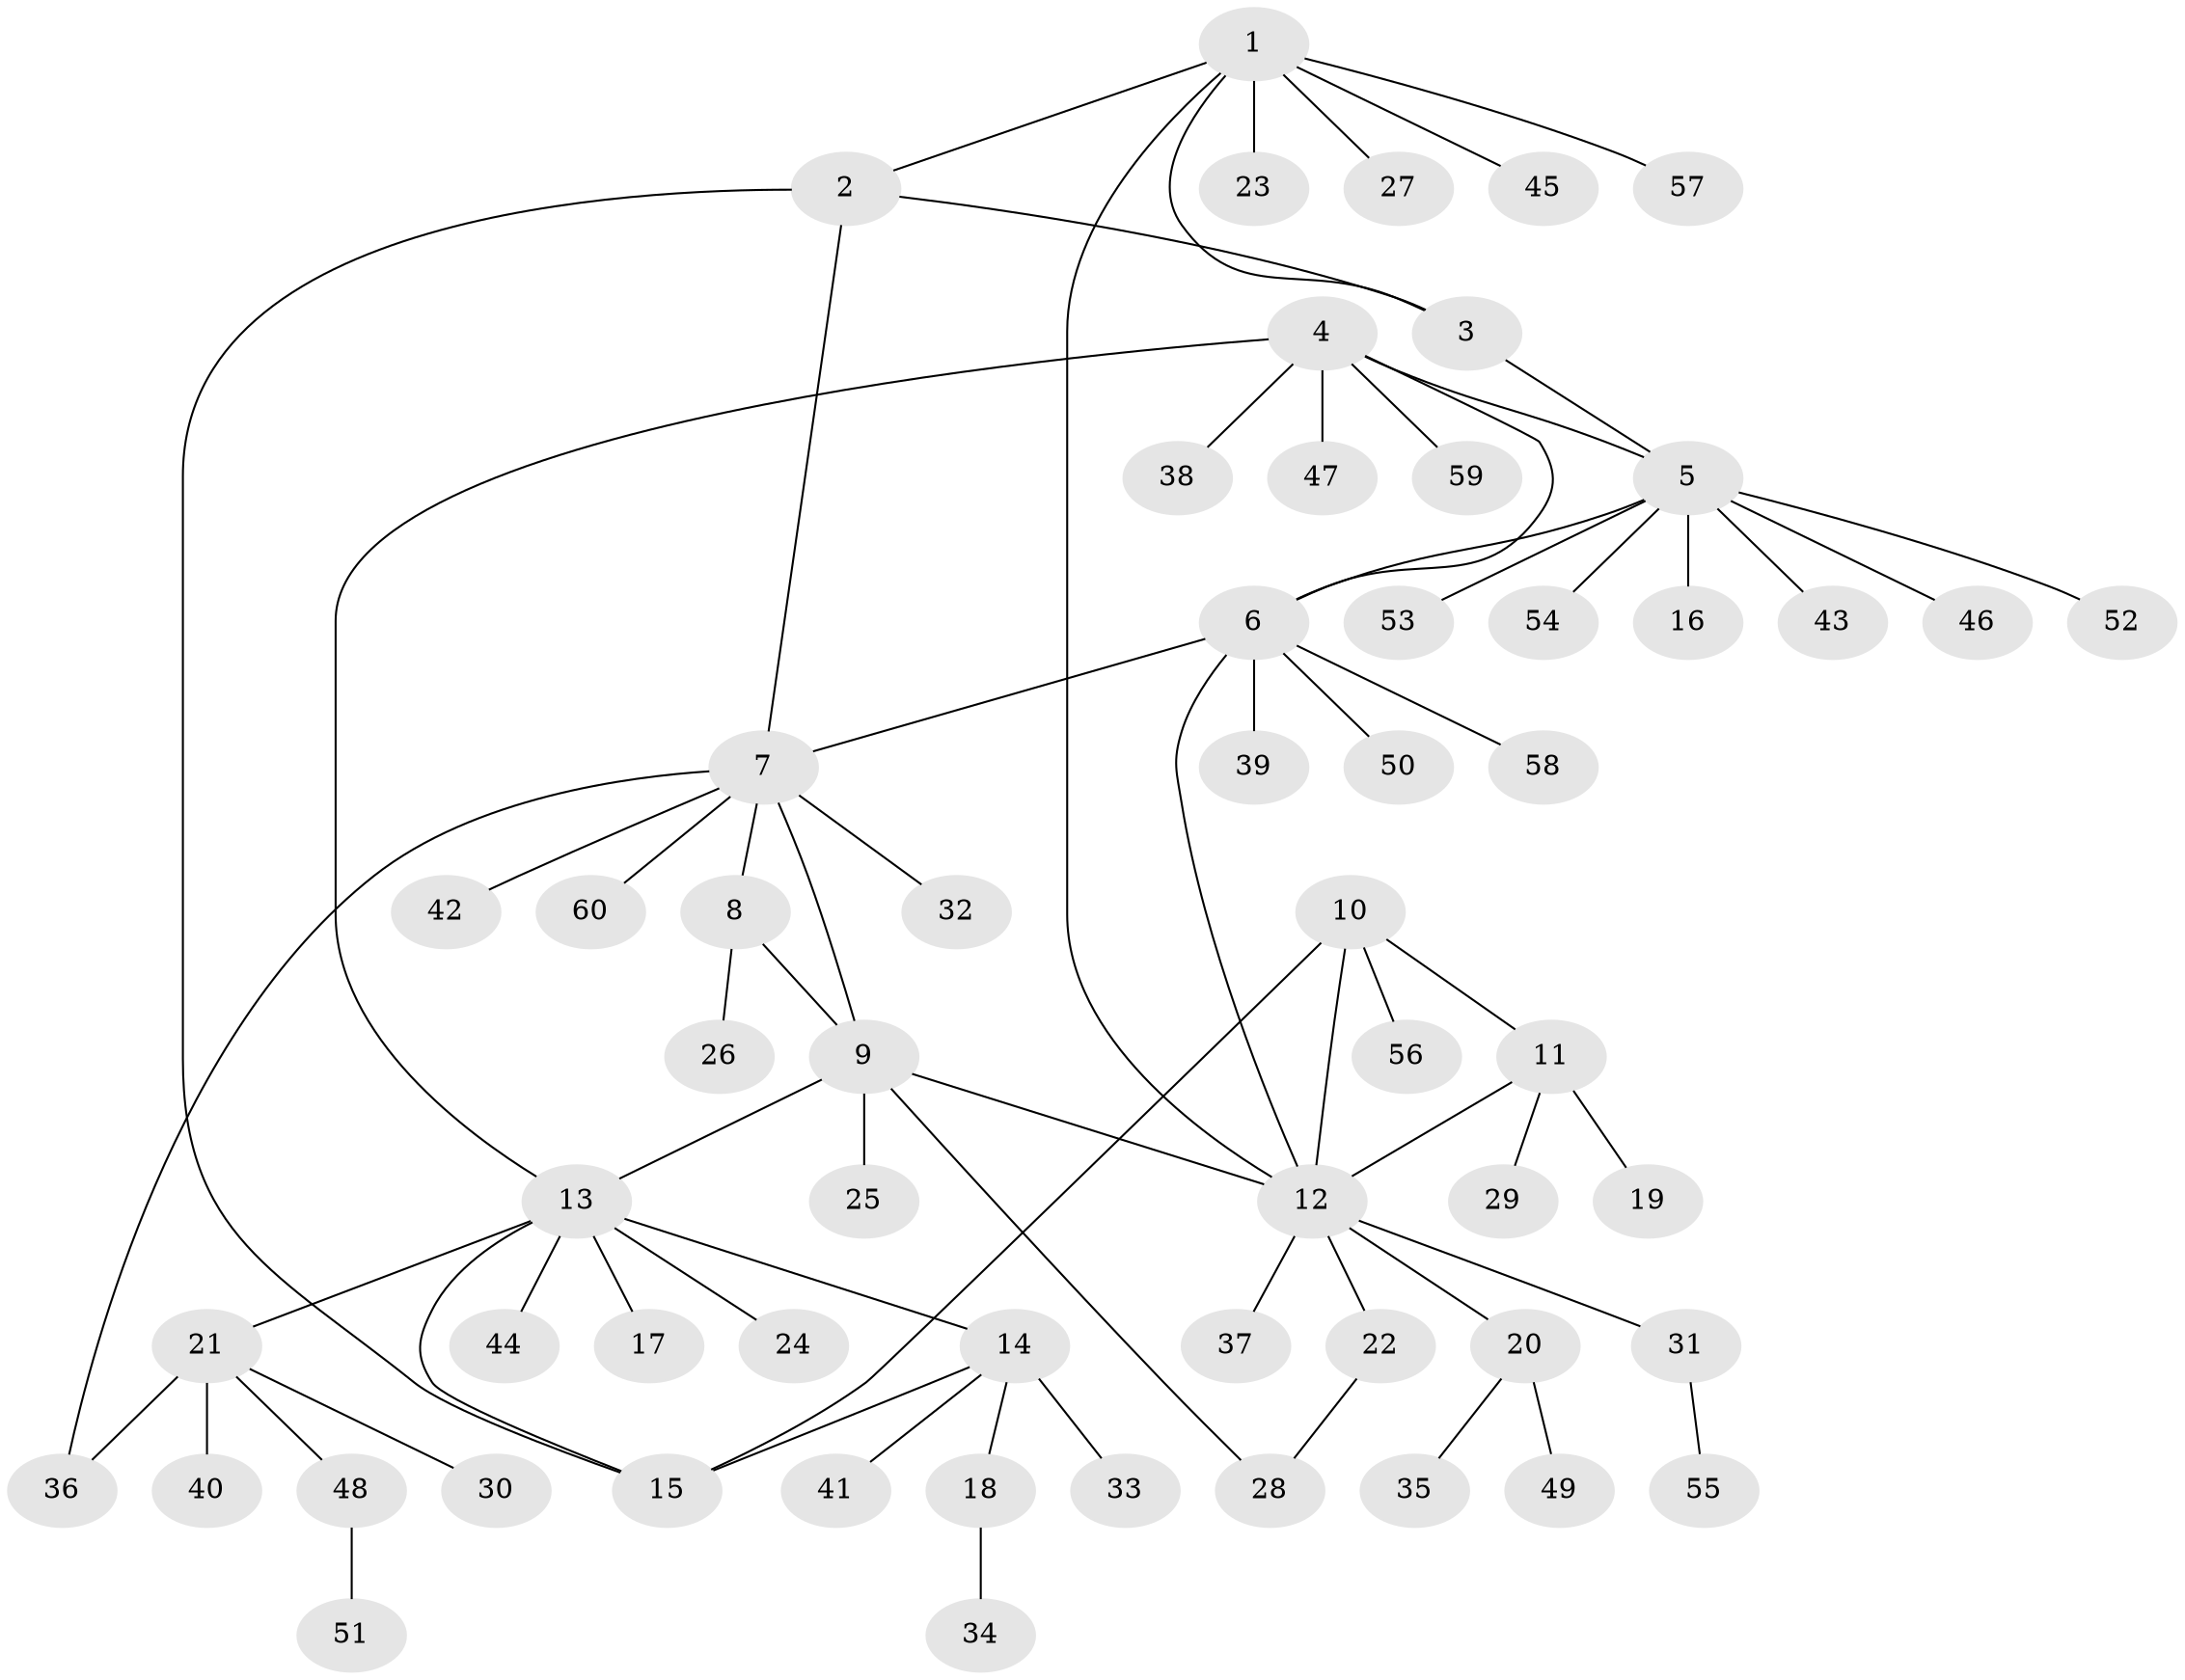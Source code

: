// coarse degree distribution, {6: 0.06666666666666667, 8: 0.03333333333333333, 3: 0.06666666666666667, 5: 0.06666666666666667, 7: 0.03333333333333333, 2: 0.1, 9: 0.03333333333333333, 4: 0.06666666666666667, 1: 0.5333333333333333}
// Generated by graph-tools (version 1.1) at 2025/54/03/05/25 16:54:47]
// undirected, 60 vertices, 72 edges
graph export_dot {
graph [start="1"]
  node [color=gray90,style=filled];
  1;
  2;
  3;
  4;
  5;
  6;
  7;
  8;
  9;
  10;
  11;
  12;
  13;
  14;
  15;
  16;
  17;
  18;
  19;
  20;
  21;
  22;
  23;
  24;
  25;
  26;
  27;
  28;
  29;
  30;
  31;
  32;
  33;
  34;
  35;
  36;
  37;
  38;
  39;
  40;
  41;
  42;
  43;
  44;
  45;
  46;
  47;
  48;
  49;
  50;
  51;
  52;
  53;
  54;
  55;
  56;
  57;
  58;
  59;
  60;
  1 -- 2;
  1 -- 3;
  1 -- 12;
  1 -- 23;
  1 -- 27;
  1 -- 45;
  1 -- 57;
  2 -- 3;
  2 -- 7;
  2 -- 15;
  3 -- 5;
  4 -- 5;
  4 -- 6;
  4 -- 13;
  4 -- 38;
  4 -- 47;
  4 -- 59;
  5 -- 6;
  5 -- 16;
  5 -- 43;
  5 -- 46;
  5 -- 52;
  5 -- 53;
  5 -- 54;
  6 -- 7;
  6 -- 12;
  6 -- 39;
  6 -- 50;
  6 -- 58;
  7 -- 8;
  7 -- 9;
  7 -- 32;
  7 -- 36;
  7 -- 42;
  7 -- 60;
  8 -- 9;
  8 -- 26;
  9 -- 12;
  9 -- 13;
  9 -- 25;
  9 -- 28;
  10 -- 11;
  10 -- 12;
  10 -- 15;
  10 -- 56;
  11 -- 12;
  11 -- 19;
  11 -- 29;
  12 -- 20;
  12 -- 22;
  12 -- 31;
  12 -- 37;
  13 -- 14;
  13 -- 15;
  13 -- 17;
  13 -- 21;
  13 -- 24;
  13 -- 44;
  14 -- 15;
  14 -- 18;
  14 -- 33;
  14 -- 41;
  18 -- 34;
  20 -- 35;
  20 -- 49;
  21 -- 30;
  21 -- 36;
  21 -- 40;
  21 -- 48;
  22 -- 28;
  31 -- 55;
  48 -- 51;
}
